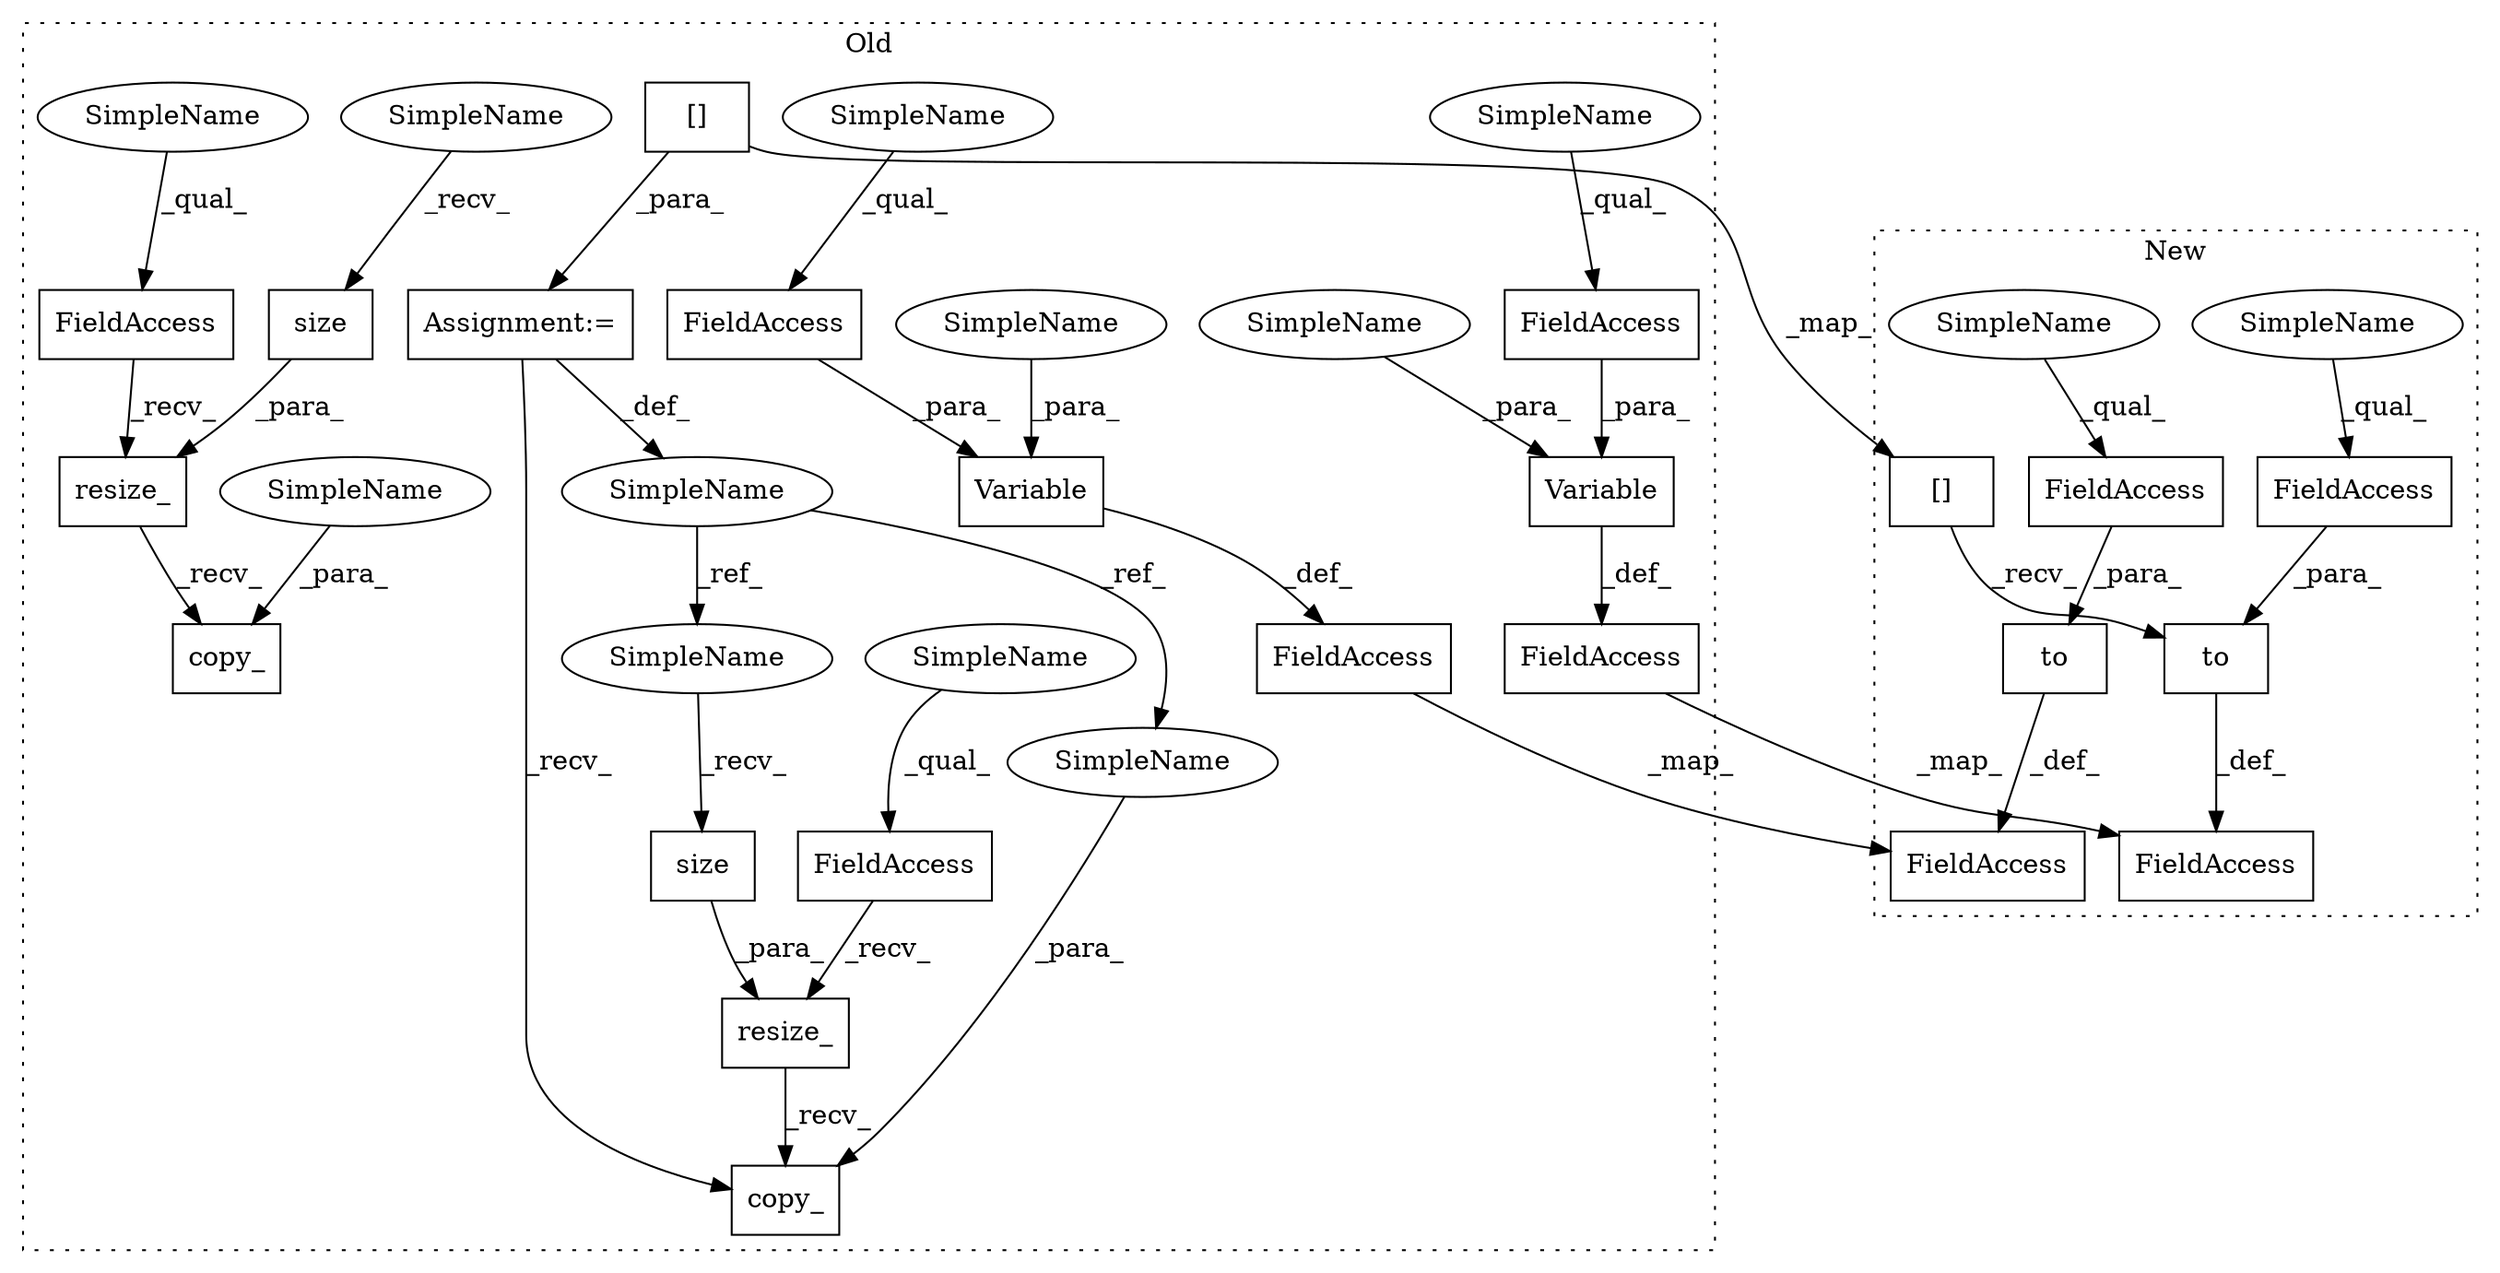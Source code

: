 digraph G {
subgraph cluster0 {
1 [label="resize_" a="32" s="2548,2570" l="8,1" shape="box"];
3 [label="FieldAccess" a="22" s="2535" l="12" shape="box"];
4 [label="size" a="32" s="2564" l="6" shape="box"];
5 [label="copy_" a="32" s="2572,2585" l="6,1" shape="box"];
7 [label="SimpleName" a="42" s="2509" l="7" shape="ellipse"];
9 [label="FieldAccess" a="22" s="2615" l="12" shape="box"];
10 [label="FieldAccess" a="22" s="2383" l="12" shape="box"];
11 [label="FieldAccess" a="22" s="2460" l="12" shape="box"];
13 [label="resize_" a="32" s="2396,2418" l="8,1" shape="box"];
14 [label="size" a="32" s="2412" l="6" shape="box"];
15 [label="copy_" a="32" s="2420,2433" l="6,1" shape="box"];
16 [label="Variable" a="32" s="2606,2636" l="9,1" shape="box"];
17 [label="Variable" a="32" s="2451,2481" l="9,1" shape="box"];
18 [label="Assignment:=" a="7" s="2516" l="1" shape="box"];
19 [label="[]" a="2" s="2517,2526" l="5,1" shape="box"];
22 [label="FieldAccess" a="22" s="2594" l="11" shape="box"];
23 [label="FieldAccess" a="22" s="2440" l="10" shape="box"];
25 [label="SimpleName" a="42" s="2556" l="7" shape="ellipse"];
26 [label="SimpleName" a="42" s="2578" l="7" shape="ellipse"];
27 [label="SimpleName" a="42" s="2404" l="7" shape="ellipse"];
28 [label="SimpleName" a="42" s="2426" l="7" shape="ellipse"];
29 [label="SimpleName" a="42" s="2535" l="4" shape="ellipse"];
30 [label="SimpleName" a="42" s="2615" l="4" shape="ellipse"];
31 [label="SimpleName" a="42" s="2383" l="4" shape="ellipse"];
32 [label="SimpleName" a="42" s="2460" l="4" shape="ellipse"];
35 [label="SimpleName" a="42" s="2473" l="8" shape="ellipse"];
36 [label="SimpleName" a="42" s="2628" l="8" shape="ellipse"];
label = "Old";
style="dotted";
}
subgraph cluster1 {
2 [label="to" a="32" s="2316,2330" l="3,1" shape="box"];
6 [label="FieldAccess" a="22" s="2319" l="11" shape="box"];
8 [label="FieldAccess" a="22" s="2254" l="11" shape="box"];
12 [label="to" a="32" s="2251,2265" l="3,1" shape="box"];
20 [label="[]" a="2" s="2305,2314" l="5,1" shape="box"];
21 [label="FieldAccess" a="22" s="2293" l="11" shape="box"];
24 [label="FieldAccess" a="22" s="2229" l="10" shape="box"];
33 [label="SimpleName" a="42" s="2254" l="4" shape="ellipse"];
34 [label="SimpleName" a="42" s="2319" l="4" shape="ellipse"];
label = "New";
style="dotted";
}
1 -> 5 [label="_recv_"];
2 -> 21 [label="_def_"];
3 -> 1 [label="_recv_"];
4 -> 1 [label="_para_"];
6 -> 2 [label="_para_"];
7 -> 25 [label="_ref_"];
7 -> 26 [label="_ref_"];
8 -> 12 [label="_para_"];
9 -> 16 [label="_para_"];
10 -> 13 [label="_recv_"];
11 -> 17 [label="_para_"];
12 -> 24 [label="_def_"];
13 -> 15 [label="_recv_"];
14 -> 13 [label="_para_"];
16 -> 22 [label="_def_"];
17 -> 23 [label="_def_"];
18 -> 7 [label="_def_"];
18 -> 5 [label="_recv_"];
19 -> 18 [label="_para_"];
19 -> 20 [label="_map_"];
20 -> 2 [label="_recv_"];
22 -> 21 [label="_map_"];
23 -> 24 [label="_map_"];
25 -> 4 [label="_recv_"];
26 -> 5 [label="_para_"];
27 -> 14 [label="_recv_"];
28 -> 15 [label="_para_"];
29 -> 3 [label="_qual_"];
30 -> 9 [label="_qual_"];
31 -> 10 [label="_qual_"];
32 -> 11 [label="_qual_"];
33 -> 8 [label="_qual_"];
34 -> 6 [label="_qual_"];
35 -> 17 [label="_para_"];
36 -> 16 [label="_para_"];
}
